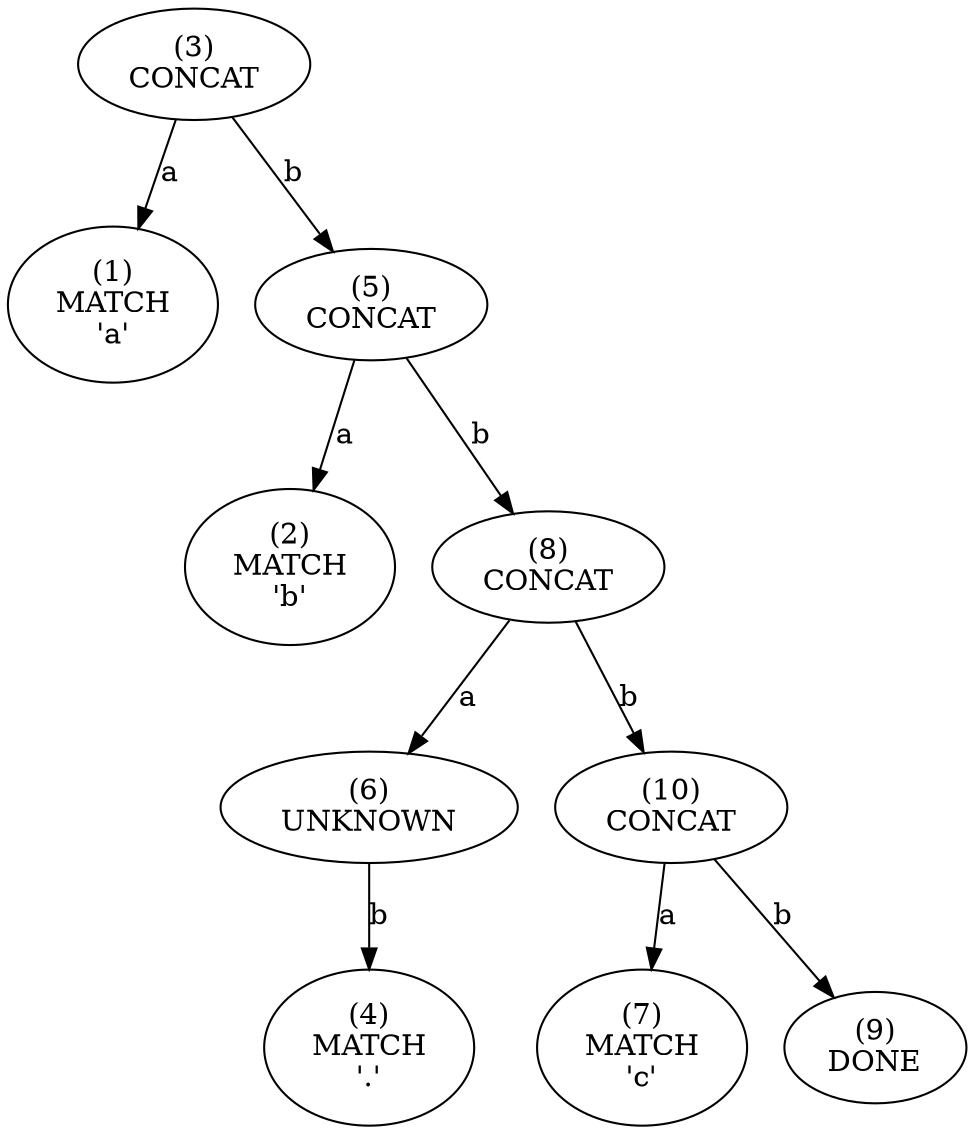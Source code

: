 digraph tree {
    n0xb45701561320 [label="(3)
CONCAT
"];
    n0xb45701561320 -> n0xb457015612c0 [label="a"];
    n0xb457015612c0 [label="(1)
MATCH
'a'"];
    n0xb45701561320 -> n0xb45701561380 [label="b"];
    n0xb45701561380 [label="(5)
CONCAT
"];
    n0xb45701561380 -> n0xb457015612f0 [label="a"];
    n0xb457015612f0 [label="(2)
MATCH
'b'"];
    n0xb45701561380 -> n0xb45701561410 [label="b"];
    n0xb45701561410 [label="(8)
CONCAT
"];
    n0xb45701561410 -> n0xb457015613b0 [label="a"];
    n0xb457015613b0 [label="(6)
UNKNOWN
"];
    n0xb457015613b0 -> n0xb45701561350 [label="b"];
    n0xb45701561350 [label="(4)
MATCH
'.'"];
    n0xb45701561410 -> n0xb45701561470 [label="b"];
    n0xb45701561470 [label="(10)
CONCAT
"];
    n0xb45701561470 -> n0xb457015613e0 [label="a"];
    n0xb457015613e0 [label="(7)
MATCH
'c'"];
    n0xb45701561470 -> n0xb45701561440 [label="b"];
    n0xb45701561440 [label="(9)
DONE
"];
}
